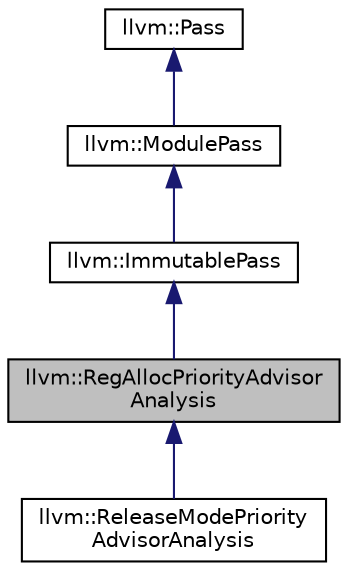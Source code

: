 digraph "llvm::RegAllocPriorityAdvisorAnalysis"
{
 // LATEX_PDF_SIZE
  bgcolor="transparent";
  edge [fontname="Helvetica",fontsize="10",labelfontname="Helvetica",labelfontsize="10"];
  node [fontname="Helvetica",fontsize="10",shape=record];
  Node1 [label="llvm::RegAllocPriorityAdvisor\lAnalysis",height=0.2,width=0.4,color="black", fillcolor="grey75", style="filled", fontcolor="black",tooltip=" "];
  Node2 -> Node1 [dir="back",color="midnightblue",fontsize="10",style="solid",fontname="Helvetica"];
  Node2 [label="llvm::ImmutablePass",height=0.2,width=0.4,color="black",URL="$classllvm_1_1ImmutablePass.html",tooltip="ImmutablePass class - This class is used to provide information that does not need to be run."];
  Node3 -> Node2 [dir="back",color="midnightblue",fontsize="10",style="solid",fontname="Helvetica"];
  Node3 [label="llvm::ModulePass",height=0.2,width=0.4,color="black",URL="$classllvm_1_1ModulePass.html",tooltip="ModulePass class - This class is used to implement unstructured interprocedural optimizations and ana..."];
  Node4 -> Node3 [dir="back",color="midnightblue",fontsize="10",style="solid",fontname="Helvetica"];
  Node4 [label="llvm::Pass",height=0.2,width=0.4,color="black",URL="$classllvm_1_1Pass.html",tooltip="Pass interface - Implemented by all 'passes'."];
  Node1 -> Node5 [dir="back",color="midnightblue",fontsize="10",style="solid",fontname="Helvetica"];
  Node5 [label="llvm::ReleaseModePriority\lAdvisorAnalysis",height=0.2,width=0.4,color="black",URL="$classllvm_1_1ReleaseModePriorityAdvisorAnalysis.html",tooltip=" "];
}
